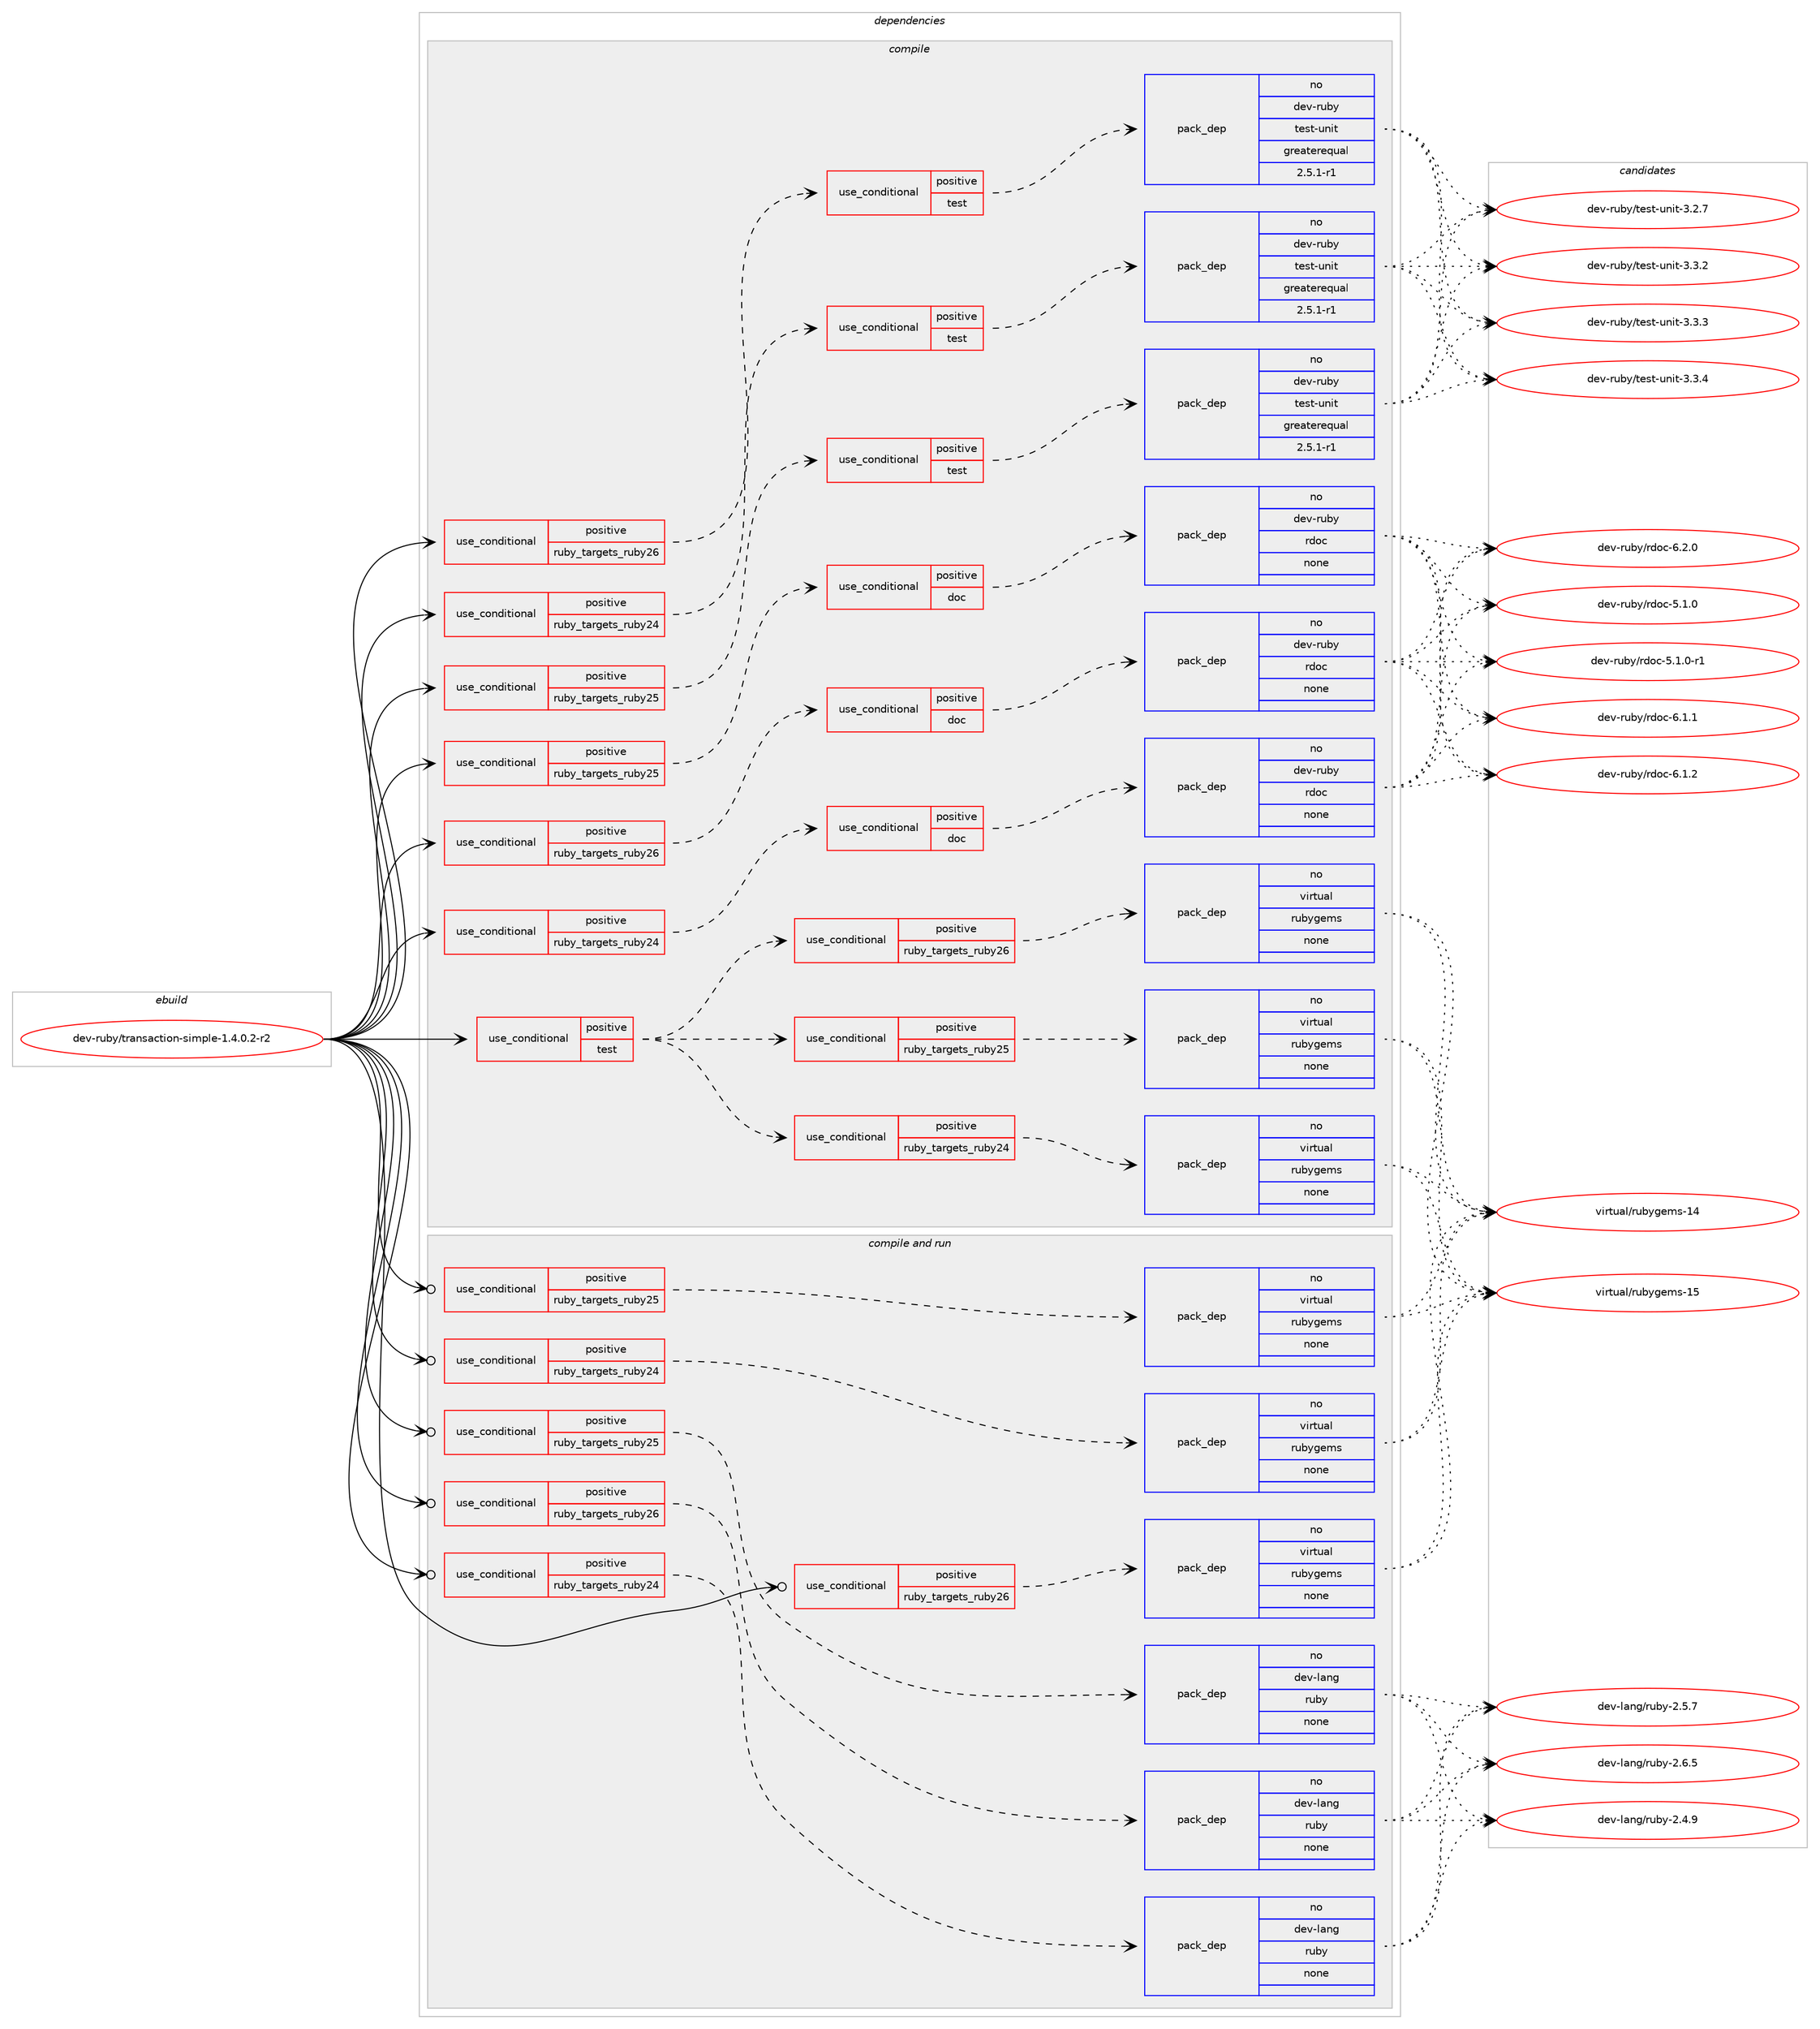 digraph prolog {

# *************
# Graph options
# *************

newrank=true;
concentrate=true;
compound=true;
graph [rankdir=LR,fontname=Helvetica,fontsize=10,ranksep=1.5];#, ranksep=2.5, nodesep=0.2];
edge  [arrowhead=vee];
node  [fontname=Helvetica,fontsize=10];

# **********
# The ebuild
# **********

subgraph cluster_leftcol {
color=gray;
rank=same;
label=<<i>ebuild</i>>;
id [label="dev-ruby/transaction-simple-1.4.0.2-r2", color=red, width=4, href="../dev-ruby/transaction-simple-1.4.0.2-r2.svg"];
}

# ****************
# The dependencies
# ****************

subgraph cluster_midcol {
color=gray;
label=<<i>dependencies</i>>;
subgraph cluster_compile {
fillcolor="#eeeeee";
style=filled;
label=<<i>compile</i>>;
subgraph cond179810 {
dependency720125 [label=<<TABLE BORDER="0" CELLBORDER="1" CELLSPACING="0" CELLPADDING="4"><TR><TD ROWSPAN="3" CELLPADDING="10">use_conditional</TD></TR><TR><TD>positive</TD></TR><TR><TD>ruby_targets_ruby24</TD></TR></TABLE>>, shape=none, color=red];
subgraph cond179811 {
dependency720126 [label=<<TABLE BORDER="0" CELLBORDER="1" CELLSPACING="0" CELLPADDING="4"><TR><TD ROWSPAN="3" CELLPADDING="10">use_conditional</TD></TR><TR><TD>positive</TD></TR><TR><TD>doc</TD></TR></TABLE>>, shape=none, color=red];
subgraph pack528269 {
dependency720127 [label=<<TABLE BORDER="0" CELLBORDER="1" CELLSPACING="0" CELLPADDING="4" WIDTH="220"><TR><TD ROWSPAN="6" CELLPADDING="30">pack_dep</TD></TR><TR><TD WIDTH="110">no</TD></TR><TR><TD>dev-ruby</TD></TR><TR><TD>rdoc</TD></TR><TR><TD>none</TD></TR><TR><TD></TD></TR></TABLE>>, shape=none, color=blue];
}
dependency720126:e -> dependency720127:w [weight=20,style="dashed",arrowhead="vee"];
}
dependency720125:e -> dependency720126:w [weight=20,style="dashed",arrowhead="vee"];
}
id:e -> dependency720125:w [weight=20,style="solid",arrowhead="vee"];
subgraph cond179812 {
dependency720128 [label=<<TABLE BORDER="0" CELLBORDER="1" CELLSPACING="0" CELLPADDING="4"><TR><TD ROWSPAN="3" CELLPADDING="10">use_conditional</TD></TR><TR><TD>positive</TD></TR><TR><TD>ruby_targets_ruby24</TD></TR></TABLE>>, shape=none, color=red];
subgraph cond179813 {
dependency720129 [label=<<TABLE BORDER="0" CELLBORDER="1" CELLSPACING="0" CELLPADDING="4"><TR><TD ROWSPAN="3" CELLPADDING="10">use_conditional</TD></TR><TR><TD>positive</TD></TR><TR><TD>test</TD></TR></TABLE>>, shape=none, color=red];
subgraph pack528270 {
dependency720130 [label=<<TABLE BORDER="0" CELLBORDER="1" CELLSPACING="0" CELLPADDING="4" WIDTH="220"><TR><TD ROWSPAN="6" CELLPADDING="30">pack_dep</TD></TR><TR><TD WIDTH="110">no</TD></TR><TR><TD>dev-ruby</TD></TR><TR><TD>test-unit</TD></TR><TR><TD>greaterequal</TD></TR><TR><TD>2.5.1-r1</TD></TR></TABLE>>, shape=none, color=blue];
}
dependency720129:e -> dependency720130:w [weight=20,style="dashed",arrowhead="vee"];
}
dependency720128:e -> dependency720129:w [weight=20,style="dashed",arrowhead="vee"];
}
id:e -> dependency720128:w [weight=20,style="solid",arrowhead="vee"];
subgraph cond179814 {
dependency720131 [label=<<TABLE BORDER="0" CELLBORDER="1" CELLSPACING="0" CELLPADDING="4"><TR><TD ROWSPAN="3" CELLPADDING="10">use_conditional</TD></TR><TR><TD>positive</TD></TR><TR><TD>ruby_targets_ruby25</TD></TR></TABLE>>, shape=none, color=red];
subgraph cond179815 {
dependency720132 [label=<<TABLE BORDER="0" CELLBORDER="1" CELLSPACING="0" CELLPADDING="4"><TR><TD ROWSPAN="3" CELLPADDING="10">use_conditional</TD></TR><TR><TD>positive</TD></TR><TR><TD>doc</TD></TR></TABLE>>, shape=none, color=red];
subgraph pack528271 {
dependency720133 [label=<<TABLE BORDER="0" CELLBORDER="1" CELLSPACING="0" CELLPADDING="4" WIDTH="220"><TR><TD ROWSPAN="6" CELLPADDING="30">pack_dep</TD></TR><TR><TD WIDTH="110">no</TD></TR><TR><TD>dev-ruby</TD></TR><TR><TD>rdoc</TD></TR><TR><TD>none</TD></TR><TR><TD></TD></TR></TABLE>>, shape=none, color=blue];
}
dependency720132:e -> dependency720133:w [weight=20,style="dashed",arrowhead="vee"];
}
dependency720131:e -> dependency720132:w [weight=20,style="dashed",arrowhead="vee"];
}
id:e -> dependency720131:w [weight=20,style="solid",arrowhead="vee"];
subgraph cond179816 {
dependency720134 [label=<<TABLE BORDER="0" CELLBORDER="1" CELLSPACING="0" CELLPADDING="4"><TR><TD ROWSPAN="3" CELLPADDING="10">use_conditional</TD></TR><TR><TD>positive</TD></TR><TR><TD>ruby_targets_ruby25</TD></TR></TABLE>>, shape=none, color=red];
subgraph cond179817 {
dependency720135 [label=<<TABLE BORDER="0" CELLBORDER="1" CELLSPACING="0" CELLPADDING="4"><TR><TD ROWSPAN="3" CELLPADDING="10">use_conditional</TD></TR><TR><TD>positive</TD></TR><TR><TD>test</TD></TR></TABLE>>, shape=none, color=red];
subgraph pack528272 {
dependency720136 [label=<<TABLE BORDER="0" CELLBORDER="1" CELLSPACING="0" CELLPADDING="4" WIDTH="220"><TR><TD ROWSPAN="6" CELLPADDING="30">pack_dep</TD></TR><TR><TD WIDTH="110">no</TD></TR><TR><TD>dev-ruby</TD></TR><TR><TD>test-unit</TD></TR><TR><TD>greaterequal</TD></TR><TR><TD>2.5.1-r1</TD></TR></TABLE>>, shape=none, color=blue];
}
dependency720135:e -> dependency720136:w [weight=20,style="dashed",arrowhead="vee"];
}
dependency720134:e -> dependency720135:w [weight=20,style="dashed",arrowhead="vee"];
}
id:e -> dependency720134:w [weight=20,style="solid",arrowhead="vee"];
subgraph cond179818 {
dependency720137 [label=<<TABLE BORDER="0" CELLBORDER="1" CELLSPACING="0" CELLPADDING="4"><TR><TD ROWSPAN="3" CELLPADDING="10">use_conditional</TD></TR><TR><TD>positive</TD></TR><TR><TD>ruby_targets_ruby26</TD></TR></TABLE>>, shape=none, color=red];
subgraph cond179819 {
dependency720138 [label=<<TABLE BORDER="0" CELLBORDER="1" CELLSPACING="0" CELLPADDING="4"><TR><TD ROWSPAN="3" CELLPADDING="10">use_conditional</TD></TR><TR><TD>positive</TD></TR><TR><TD>doc</TD></TR></TABLE>>, shape=none, color=red];
subgraph pack528273 {
dependency720139 [label=<<TABLE BORDER="0" CELLBORDER="1" CELLSPACING="0" CELLPADDING="4" WIDTH="220"><TR><TD ROWSPAN="6" CELLPADDING="30">pack_dep</TD></TR><TR><TD WIDTH="110">no</TD></TR><TR><TD>dev-ruby</TD></TR><TR><TD>rdoc</TD></TR><TR><TD>none</TD></TR><TR><TD></TD></TR></TABLE>>, shape=none, color=blue];
}
dependency720138:e -> dependency720139:w [weight=20,style="dashed",arrowhead="vee"];
}
dependency720137:e -> dependency720138:w [weight=20,style="dashed",arrowhead="vee"];
}
id:e -> dependency720137:w [weight=20,style="solid",arrowhead="vee"];
subgraph cond179820 {
dependency720140 [label=<<TABLE BORDER="0" CELLBORDER="1" CELLSPACING="0" CELLPADDING="4"><TR><TD ROWSPAN="3" CELLPADDING="10">use_conditional</TD></TR><TR><TD>positive</TD></TR><TR><TD>ruby_targets_ruby26</TD></TR></TABLE>>, shape=none, color=red];
subgraph cond179821 {
dependency720141 [label=<<TABLE BORDER="0" CELLBORDER="1" CELLSPACING="0" CELLPADDING="4"><TR><TD ROWSPAN="3" CELLPADDING="10">use_conditional</TD></TR><TR><TD>positive</TD></TR><TR><TD>test</TD></TR></TABLE>>, shape=none, color=red];
subgraph pack528274 {
dependency720142 [label=<<TABLE BORDER="0" CELLBORDER="1" CELLSPACING="0" CELLPADDING="4" WIDTH="220"><TR><TD ROWSPAN="6" CELLPADDING="30">pack_dep</TD></TR><TR><TD WIDTH="110">no</TD></TR><TR><TD>dev-ruby</TD></TR><TR><TD>test-unit</TD></TR><TR><TD>greaterequal</TD></TR><TR><TD>2.5.1-r1</TD></TR></TABLE>>, shape=none, color=blue];
}
dependency720141:e -> dependency720142:w [weight=20,style="dashed",arrowhead="vee"];
}
dependency720140:e -> dependency720141:w [weight=20,style="dashed",arrowhead="vee"];
}
id:e -> dependency720140:w [weight=20,style="solid",arrowhead="vee"];
subgraph cond179822 {
dependency720143 [label=<<TABLE BORDER="0" CELLBORDER="1" CELLSPACING="0" CELLPADDING="4"><TR><TD ROWSPAN="3" CELLPADDING="10">use_conditional</TD></TR><TR><TD>positive</TD></TR><TR><TD>test</TD></TR></TABLE>>, shape=none, color=red];
subgraph cond179823 {
dependency720144 [label=<<TABLE BORDER="0" CELLBORDER="1" CELLSPACING="0" CELLPADDING="4"><TR><TD ROWSPAN="3" CELLPADDING="10">use_conditional</TD></TR><TR><TD>positive</TD></TR><TR><TD>ruby_targets_ruby24</TD></TR></TABLE>>, shape=none, color=red];
subgraph pack528275 {
dependency720145 [label=<<TABLE BORDER="0" CELLBORDER="1" CELLSPACING="0" CELLPADDING="4" WIDTH="220"><TR><TD ROWSPAN="6" CELLPADDING="30">pack_dep</TD></TR><TR><TD WIDTH="110">no</TD></TR><TR><TD>virtual</TD></TR><TR><TD>rubygems</TD></TR><TR><TD>none</TD></TR><TR><TD></TD></TR></TABLE>>, shape=none, color=blue];
}
dependency720144:e -> dependency720145:w [weight=20,style="dashed",arrowhead="vee"];
}
dependency720143:e -> dependency720144:w [weight=20,style="dashed",arrowhead="vee"];
subgraph cond179824 {
dependency720146 [label=<<TABLE BORDER="0" CELLBORDER="1" CELLSPACING="0" CELLPADDING="4"><TR><TD ROWSPAN="3" CELLPADDING="10">use_conditional</TD></TR><TR><TD>positive</TD></TR><TR><TD>ruby_targets_ruby25</TD></TR></TABLE>>, shape=none, color=red];
subgraph pack528276 {
dependency720147 [label=<<TABLE BORDER="0" CELLBORDER="1" CELLSPACING="0" CELLPADDING="4" WIDTH="220"><TR><TD ROWSPAN="6" CELLPADDING="30">pack_dep</TD></TR><TR><TD WIDTH="110">no</TD></TR><TR><TD>virtual</TD></TR><TR><TD>rubygems</TD></TR><TR><TD>none</TD></TR><TR><TD></TD></TR></TABLE>>, shape=none, color=blue];
}
dependency720146:e -> dependency720147:w [weight=20,style="dashed",arrowhead="vee"];
}
dependency720143:e -> dependency720146:w [weight=20,style="dashed",arrowhead="vee"];
subgraph cond179825 {
dependency720148 [label=<<TABLE BORDER="0" CELLBORDER="1" CELLSPACING="0" CELLPADDING="4"><TR><TD ROWSPAN="3" CELLPADDING="10">use_conditional</TD></TR><TR><TD>positive</TD></TR><TR><TD>ruby_targets_ruby26</TD></TR></TABLE>>, shape=none, color=red];
subgraph pack528277 {
dependency720149 [label=<<TABLE BORDER="0" CELLBORDER="1" CELLSPACING="0" CELLPADDING="4" WIDTH="220"><TR><TD ROWSPAN="6" CELLPADDING="30">pack_dep</TD></TR><TR><TD WIDTH="110">no</TD></TR><TR><TD>virtual</TD></TR><TR><TD>rubygems</TD></TR><TR><TD>none</TD></TR><TR><TD></TD></TR></TABLE>>, shape=none, color=blue];
}
dependency720148:e -> dependency720149:w [weight=20,style="dashed",arrowhead="vee"];
}
dependency720143:e -> dependency720148:w [weight=20,style="dashed",arrowhead="vee"];
}
id:e -> dependency720143:w [weight=20,style="solid",arrowhead="vee"];
}
subgraph cluster_compileandrun {
fillcolor="#eeeeee";
style=filled;
label=<<i>compile and run</i>>;
subgraph cond179826 {
dependency720150 [label=<<TABLE BORDER="0" CELLBORDER="1" CELLSPACING="0" CELLPADDING="4"><TR><TD ROWSPAN="3" CELLPADDING="10">use_conditional</TD></TR><TR><TD>positive</TD></TR><TR><TD>ruby_targets_ruby24</TD></TR></TABLE>>, shape=none, color=red];
subgraph pack528278 {
dependency720151 [label=<<TABLE BORDER="0" CELLBORDER="1" CELLSPACING="0" CELLPADDING="4" WIDTH="220"><TR><TD ROWSPAN="6" CELLPADDING="30">pack_dep</TD></TR><TR><TD WIDTH="110">no</TD></TR><TR><TD>dev-lang</TD></TR><TR><TD>ruby</TD></TR><TR><TD>none</TD></TR><TR><TD></TD></TR></TABLE>>, shape=none, color=blue];
}
dependency720150:e -> dependency720151:w [weight=20,style="dashed",arrowhead="vee"];
}
id:e -> dependency720150:w [weight=20,style="solid",arrowhead="odotvee"];
subgraph cond179827 {
dependency720152 [label=<<TABLE BORDER="0" CELLBORDER="1" CELLSPACING="0" CELLPADDING="4"><TR><TD ROWSPAN="3" CELLPADDING="10">use_conditional</TD></TR><TR><TD>positive</TD></TR><TR><TD>ruby_targets_ruby24</TD></TR></TABLE>>, shape=none, color=red];
subgraph pack528279 {
dependency720153 [label=<<TABLE BORDER="0" CELLBORDER="1" CELLSPACING="0" CELLPADDING="4" WIDTH="220"><TR><TD ROWSPAN="6" CELLPADDING="30">pack_dep</TD></TR><TR><TD WIDTH="110">no</TD></TR><TR><TD>virtual</TD></TR><TR><TD>rubygems</TD></TR><TR><TD>none</TD></TR><TR><TD></TD></TR></TABLE>>, shape=none, color=blue];
}
dependency720152:e -> dependency720153:w [weight=20,style="dashed",arrowhead="vee"];
}
id:e -> dependency720152:w [weight=20,style="solid",arrowhead="odotvee"];
subgraph cond179828 {
dependency720154 [label=<<TABLE BORDER="0" CELLBORDER="1" CELLSPACING="0" CELLPADDING="4"><TR><TD ROWSPAN="3" CELLPADDING="10">use_conditional</TD></TR><TR><TD>positive</TD></TR><TR><TD>ruby_targets_ruby25</TD></TR></TABLE>>, shape=none, color=red];
subgraph pack528280 {
dependency720155 [label=<<TABLE BORDER="0" CELLBORDER="1" CELLSPACING="0" CELLPADDING="4" WIDTH="220"><TR><TD ROWSPAN="6" CELLPADDING="30">pack_dep</TD></TR><TR><TD WIDTH="110">no</TD></TR><TR><TD>dev-lang</TD></TR><TR><TD>ruby</TD></TR><TR><TD>none</TD></TR><TR><TD></TD></TR></TABLE>>, shape=none, color=blue];
}
dependency720154:e -> dependency720155:w [weight=20,style="dashed",arrowhead="vee"];
}
id:e -> dependency720154:w [weight=20,style="solid",arrowhead="odotvee"];
subgraph cond179829 {
dependency720156 [label=<<TABLE BORDER="0" CELLBORDER="1" CELLSPACING="0" CELLPADDING="4"><TR><TD ROWSPAN="3" CELLPADDING="10">use_conditional</TD></TR><TR><TD>positive</TD></TR><TR><TD>ruby_targets_ruby25</TD></TR></TABLE>>, shape=none, color=red];
subgraph pack528281 {
dependency720157 [label=<<TABLE BORDER="0" CELLBORDER="1" CELLSPACING="0" CELLPADDING="4" WIDTH="220"><TR><TD ROWSPAN="6" CELLPADDING="30">pack_dep</TD></TR><TR><TD WIDTH="110">no</TD></TR><TR><TD>virtual</TD></TR><TR><TD>rubygems</TD></TR><TR><TD>none</TD></TR><TR><TD></TD></TR></TABLE>>, shape=none, color=blue];
}
dependency720156:e -> dependency720157:w [weight=20,style="dashed",arrowhead="vee"];
}
id:e -> dependency720156:w [weight=20,style="solid",arrowhead="odotvee"];
subgraph cond179830 {
dependency720158 [label=<<TABLE BORDER="0" CELLBORDER="1" CELLSPACING="0" CELLPADDING="4"><TR><TD ROWSPAN="3" CELLPADDING="10">use_conditional</TD></TR><TR><TD>positive</TD></TR><TR><TD>ruby_targets_ruby26</TD></TR></TABLE>>, shape=none, color=red];
subgraph pack528282 {
dependency720159 [label=<<TABLE BORDER="0" CELLBORDER="1" CELLSPACING="0" CELLPADDING="4" WIDTH="220"><TR><TD ROWSPAN="6" CELLPADDING="30">pack_dep</TD></TR><TR><TD WIDTH="110">no</TD></TR><TR><TD>dev-lang</TD></TR><TR><TD>ruby</TD></TR><TR><TD>none</TD></TR><TR><TD></TD></TR></TABLE>>, shape=none, color=blue];
}
dependency720158:e -> dependency720159:w [weight=20,style="dashed",arrowhead="vee"];
}
id:e -> dependency720158:w [weight=20,style="solid",arrowhead="odotvee"];
subgraph cond179831 {
dependency720160 [label=<<TABLE BORDER="0" CELLBORDER="1" CELLSPACING="0" CELLPADDING="4"><TR><TD ROWSPAN="3" CELLPADDING="10">use_conditional</TD></TR><TR><TD>positive</TD></TR><TR><TD>ruby_targets_ruby26</TD></TR></TABLE>>, shape=none, color=red];
subgraph pack528283 {
dependency720161 [label=<<TABLE BORDER="0" CELLBORDER="1" CELLSPACING="0" CELLPADDING="4" WIDTH="220"><TR><TD ROWSPAN="6" CELLPADDING="30">pack_dep</TD></TR><TR><TD WIDTH="110">no</TD></TR><TR><TD>virtual</TD></TR><TR><TD>rubygems</TD></TR><TR><TD>none</TD></TR><TR><TD></TD></TR></TABLE>>, shape=none, color=blue];
}
dependency720160:e -> dependency720161:w [weight=20,style="dashed",arrowhead="vee"];
}
id:e -> dependency720160:w [weight=20,style="solid",arrowhead="odotvee"];
}
subgraph cluster_run {
fillcolor="#eeeeee";
style=filled;
label=<<i>run</i>>;
}
}

# **************
# The candidates
# **************

subgraph cluster_choices {
rank=same;
color=gray;
label=<<i>candidates</i>>;

subgraph choice528269 {
color=black;
nodesep=1;
choice10010111845114117981214711410011199455346494648 [label="dev-ruby/rdoc-5.1.0", color=red, width=4,href="../dev-ruby/rdoc-5.1.0.svg"];
choice100101118451141179812147114100111994553464946484511449 [label="dev-ruby/rdoc-5.1.0-r1", color=red, width=4,href="../dev-ruby/rdoc-5.1.0-r1.svg"];
choice10010111845114117981214711410011199455446494649 [label="dev-ruby/rdoc-6.1.1", color=red, width=4,href="../dev-ruby/rdoc-6.1.1.svg"];
choice10010111845114117981214711410011199455446494650 [label="dev-ruby/rdoc-6.1.2", color=red, width=4,href="../dev-ruby/rdoc-6.1.2.svg"];
choice10010111845114117981214711410011199455446504648 [label="dev-ruby/rdoc-6.2.0", color=red, width=4,href="../dev-ruby/rdoc-6.2.0.svg"];
dependency720127:e -> choice10010111845114117981214711410011199455346494648:w [style=dotted,weight="100"];
dependency720127:e -> choice100101118451141179812147114100111994553464946484511449:w [style=dotted,weight="100"];
dependency720127:e -> choice10010111845114117981214711410011199455446494649:w [style=dotted,weight="100"];
dependency720127:e -> choice10010111845114117981214711410011199455446494650:w [style=dotted,weight="100"];
dependency720127:e -> choice10010111845114117981214711410011199455446504648:w [style=dotted,weight="100"];
}
subgraph choice528270 {
color=black;
nodesep=1;
choice10010111845114117981214711610111511645117110105116455146504655 [label="dev-ruby/test-unit-3.2.7", color=red, width=4,href="../dev-ruby/test-unit-3.2.7.svg"];
choice10010111845114117981214711610111511645117110105116455146514650 [label="dev-ruby/test-unit-3.3.2", color=red, width=4,href="../dev-ruby/test-unit-3.3.2.svg"];
choice10010111845114117981214711610111511645117110105116455146514651 [label="dev-ruby/test-unit-3.3.3", color=red, width=4,href="../dev-ruby/test-unit-3.3.3.svg"];
choice10010111845114117981214711610111511645117110105116455146514652 [label="dev-ruby/test-unit-3.3.4", color=red, width=4,href="../dev-ruby/test-unit-3.3.4.svg"];
dependency720130:e -> choice10010111845114117981214711610111511645117110105116455146504655:w [style=dotted,weight="100"];
dependency720130:e -> choice10010111845114117981214711610111511645117110105116455146514650:w [style=dotted,weight="100"];
dependency720130:e -> choice10010111845114117981214711610111511645117110105116455146514651:w [style=dotted,weight="100"];
dependency720130:e -> choice10010111845114117981214711610111511645117110105116455146514652:w [style=dotted,weight="100"];
}
subgraph choice528271 {
color=black;
nodesep=1;
choice10010111845114117981214711410011199455346494648 [label="dev-ruby/rdoc-5.1.0", color=red, width=4,href="../dev-ruby/rdoc-5.1.0.svg"];
choice100101118451141179812147114100111994553464946484511449 [label="dev-ruby/rdoc-5.1.0-r1", color=red, width=4,href="../dev-ruby/rdoc-5.1.0-r1.svg"];
choice10010111845114117981214711410011199455446494649 [label="dev-ruby/rdoc-6.1.1", color=red, width=4,href="../dev-ruby/rdoc-6.1.1.svg"];
choice10010111845114117981214711410011199455446494650 [label="dev-ruby/rdoc-6.1.2", color=red, width=4,href="../dev-ruby/rdoc-6.1.2.svg"];
choice10010111845114117981214711410011199455446504648 [label="dev-ruby/rdoc-6.2.0", color=red, width=4,href="../dev-ruby/rdoc-6.2.0.svg"];
dependency720133:e -> choice10010111845114117981214711410011199455346494648:w [style=dotted,weight="100"];
dependency720133:e -> choice100101118451141179812147114100111994553464946484511449:w [style=dotted,weight="100"];
dependency720133:e -> choice10010111845114117981214711410011199455446494649:w [style=dotted,weight="100"];
dependency720133:e -> choice10010111845114117981214711410011199455446494650:w [style=dotted,weight="100"];
dependency720133:e -> choice10010111845114117981214711410011199455446504648:w [style=dotted,weight="100"];
}
subgraph choice528272 {
color=black;
nodesep=1;
choice10010111845114117981214711610111511645117110105116455146504655 [label="dev-ruby/test-unit-3.2.7", color=red, width=4,href="../dev-ruby/test-unit-3.2.7.svg"];
choice10010111845114117981214711610111511645117110105116455146514650 [label="dev-ruby/test-unit-3.3.2", color=red, width=4,href="../dev-ruby/test-unit-3.3.2.svg"];
choice10010111845114117981214711610111511645117110105116455146514651 [label="dev-ruby/test-unit-3.3.3", color=red, width=4,href="../dev-ruby/test-unit-3.3.3.svg"];
choice10010111845114117981214711610111511645117110105116455146514652 [label="dev-ruby/test-unit-3.3.4", color=red, width=4,href="../dev-ruby/test-unit-3.3.4.svg"];
dependency720136:e -> choice10010111845114117981214711610111511645117110105116455146504655:w [style=dotted,weight="100"];
dependency720136:e -> choice10010111845114117981214711610111511645117110105116455146514650:w [style=dotted,weight="100"];
dependency720136:e -> choice10010111845114117981214711610111511645117110105116455146514651:w [style=dotted,weight="100"];
dependency720136:e -> choice10010111845114117981214711610111511645117110105116455146514652:w [style=dotted,weight="100"];
}
subgraph choice528273 {
color=black;
nodesep=1;
choice10010111845114117981214711410011199455346494648 [label="dev-ruby/rdoc-5.1.0", color=red, width=4,href="../dev-ruby/rdoc-5.1.0.svg"];
choice100101118451141179812147114100111994553464946484511449 [label="dev-ruby/rdoc-5.1.0-r1", color=red, width=4,href="../dev-ruby/rdoc-5.1.0-r1.svg"];
choice10010111845114117981214711410011199455446494649 [label="dev-ruby/rdoc-6.1.1", color=red, width=4,href="../dev-ruby/rdoc-6.1.1.svg"];
choice10010111845114117981214711410011199455446494650 [label="dev-ruby/rdoc-6.1.2", color=red, width=4,href="../dev-ruby/rdoc-6.1.2.svg"];
choice10010111845114117981214711410011199455446504648 [label="dev-ruby/rdoc-6.2.0", color=red, width=4,href="../dev-ruby/rdoc-6.2.0.svg"];
dependency720139:e -> choice10010111845114117981214711410011199455346494648:w [style=dotted,weight="100"];
dependency720139:e -> choice100101118451141179812147114100111994553464946484511449:w [style=dotted,weight="100"];
dependency720139:e -> choice10010111845114117981214711410011199455446494649:w [style=dotted,weight="100"];
dependency720139:e -> choice10010111845114117981214711410011199455446494650:w [style=dotted,weight="100"];
dependency720139:e -> choice10010111845114117981214711410011199455446504648:w [style=dotted,weight="100"];
}
subgraph choice528274 {
color=black;
nodesep=1;
choice10010111845114117981214711610111511645117110105116455146504655 [label="dev-ruby/test-unit-3.2.7", color=red, width=4,href="../dev-ruby/test-unit-3.2.7.svg"];
choice10010111845114117981214711610111511645117110105116455146514650 [label="dev-ruby/test-unit-3.3.2", color=red, width=4,href="../dev-ruby/test-unit-3.3.2.svg"];
choice10010111845114117981214711610111511645117110105116455146514651 [label="dev-ruby/test-unit-3.3.3", color=red, width=4,href="../dev-ruby/test-unit-3.3.3.svg"];
choice10010111845114117981214711610111511645117110105116455146514652 [label="dev-ruby/test-unit-3.3.4", color=red, width=4,href="../dev-ruby/test-unit-3.3.4.svg"];
dependency720142:e -> choice10010111845114117981214711610111511645117110105116455146504655:w [style=dotted,weight="100"];
dependency720142:e -> choice10010111845114117981214711610111511645117110105116455146514650:w [style=dotted,weight="100"];
dependency720142:e -> choice10010111845114117981214711610111511645117110105116455146514651:w [style=dotted,weight="100"];
dependency720142:e -> choice10010111845114117981214711610111511645117110105116455146514652:w [style=dotted,weight="100"];
}
subgraph choice528275 {
color=black;
nodesep=1;
choice118105114116117971084711411798121103101109115454952 [label="virtual/rubygems-14", color=red, width=4,href="../virtual/rubygems-14.svg"];
choice118105114116117971084711411798121103101109115454953 [label="virtual/rubygems-15", color=red, width=4,href="../virtual/rubygems-15.svg"];
dependency720145:e -> choice118105114116117971084711411798121103101109115454952:w [style=dotted,weight="100"];
dependency720145:e -> choice118105114116117971084711411798121103101109115454953:w [style=dotted,weight="100"];
}
subgraph choice528276 {
color=black;
nodesep=1;
choice118105114116117971084711411798121103101109115454952 [label="virtual/rubygems-14", color=red, width=4,href="../virtual/rubygems-14.svg"];
choice118105114116117971084711411798121103101109115454953 [label="virtual/rubygems-15", color=red, width=4,href="../virtual/rubygems-15.svg"];
dependency720147:e -> choice118105114116117971084711411798121103101109115454952:w [style=dotted,weight="100"];
dependency720147:e -> choice118105114116117971084711411798121103101109115454953:w [style=dotted,weight="100"];
}
subgraph choice528277 {
color=black;
nodesep=1;
choice118105114116117971084711411798121103101109115454952 [label="virtual/rubygems-14", color=red, width=4,href="../virtual/rubygems-14.svg"];
choice118105114116117971084711411798121103101109115454953 [label="virtual/rubygems-15", color=red, width=4,href="../virtual/rubygems-15.svg"];
dependency720149:e -> choice118105114116117971084711411798121103101109115454952:w [style=dotted,weight="100"];
dependency720149:e -> choice118105114116117971084711411798121103101109115454953:w [style=dotted,weight="100"];
}
subgraph choice528278 {
color=black;
nodesep=1;
choice10010111845108971101034711411798121455046524657 [label="dev-lang/ruby-2.4.9", color=red, width=4,href="../dev-lang/ruby-2.4.9.svg"];
choice10010111845108971101034711411798121455046534655 [label="dev-lang/ruby-2.5.7", color=red, width=4,href="../dev-lang/ruby-2.5.7.svg"];
choice10010111845108971101034711411798121455046544653 [label="dev-lang/ruby-2.6.5", color=red, width=4,href="../dev-lang/ruby-2.6.5.svg"];
dependency720151:e -> choice10010111845108971101034711411798121455046524657:w [style=dotted,weight="100"];
dependency720151:e -> choice10010111845108971101034711411798121455046534655:w [style=dotted,weight="100"];
dependency720151:e -> choice10010111845108971101034711411798121455046544653:w [style=dotted,weight="100"];
}
subgraph choice528279 {
color=black;
nodesep=1;
choice118105114116117971084711411798121103101109115454952 [label="virtual/rubygems-14", color=red, width=4,href="../virtual/rubygems-14.svg"];
choice118105114116117971084711411798121103101109115454953 [label="virtual/rubygems-15", color=red, width=4,href="../virtual/rubygems-15.svg"];
dependency720153:e -> choice118105114116117971084711411798121103101109115454952:w [style=dotted,weight="100"];
dependency720153:e -> choice118105114116117971084711411798121103101109115454953:w [style=dotted,weight="100"];
}
subgraph choice528280 {
color=black;
nodesep=1;
choice10010111845108971101034711411798121455046524657 [label="dev-lang/ruby-2.4.9", color=red, width=4,href="../dev-lang/ruby-2.4.9.svg"];
choice10010111845108971101034711411798121455046534655 [label="dev-lang/ruby-2.5.7", color=red, width=4,href="../dev-lang/ruby-2.5.7.svg"];
choice10010111845108971101034711411798121455046544653 [label="dev-lang/ruby-2.6.5", color=red, width=4,href="../dev-lang/ruby-2.6.5.svg"];
dependency720155:e -> choice10010111845108971101034711411798121455046524657:w [style=dotted,weight="100"];
dependency720155:e -> choice10010111845108971101034711411798121455046534655:w [style=dotted,weight="100"];
dependency720155:e -> choice10010111845108971101034711411798121455046544653:w [style=dotted,weight="100"];
}
subgraph choice528281 {
color=black;
nodesep=1;
choice118105114116117971084711411798121103101109115454952 [label="virtual/rubygems-14", color=red, width=4,href="../virtual/rubygems-14.svg"];
choice118105114116117971084711411798121103101109115454953 [label="virtual/rubygems-15", color=red, width=4,href="../virtual/rubygems-15.svg"];
dependency720157:e -> choice118105114116117971084711411798121103101109115454952:w [style=dotted,weight="100"];
dependency720157:e -> choice118105114116117971084711411798121103101109115454953:w [style=dotted,weight="100"];
}
subgraph choice528282 {
color=black;
nodesep=1;
choice10010111845108971101034711411798121455046524657 [label="dev-lang/ruby-2.4.9", color=red, width=4,href="../dev-lang/ruby-2.4.9.svg"];
choice10010111845108971101034711411798121455046534655 [label="dev-lang/ruby-2.5.7", color=red, width=4,href="../dev-lang/ruby-2.5.7.svg"];
choice10010111845108971101034711411798121455046544653 [label="dev-lang/ruby-2.6.5", color=red, width=4,href="../dev-lang/ruby-2.6.5.svg"];
dependency720159:e -> choice10010111845108971101034711411798121455046524657:w [style=dotted,weight="100"];
dependency720159:e -> choice10010111845108971101034711411798121455046534655:w [style=dotted,weight="100"];
dependency720159:e -> choice10010111845108971101034711411798121455046544653:w [style=dotted,weight="100"];
}
subgraph choice528283 {
color=black;
nodesep=1;
choice118105114116117971084711411798121103101109115454952 [label="virtual/rubygems-14", color=red, width=4,href="../virtual/rubygems-14.svg"];
choice118105114116117971084711411798121103101109115454953 [label="virtual/rubygems-15", color=red, width=4,href="../virtual/rubygems-15.svg"];
dependency720161:e -> choice118105114116117971084711411798121103101109115454952:w [style=dotted,weight="100"];
dependency720161:e -> choice118105114116117971084711411798121103101109115454953:w [style=dotted,weight="100"];
}
}

}
